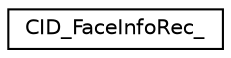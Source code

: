 digraph "Graphical Class Hierarchy"
{
 // LATEX_PDF_SIZE
  edge [fontname="Helvetica",fontsize="10",labelfontname="Helvetica",labelfontsize="10"];
  node [fontname="Helvetica",fontsize="10",shape=record];
  rankdir="LR";
  Node0 [label="CID_FaceInfoRec_",height=0.2,width=0.4,color="black", fillcolor="white", style="filled",URL="$dd/dd7/structCID__FaceInfoRec__.html",tooltip=" "];
}

